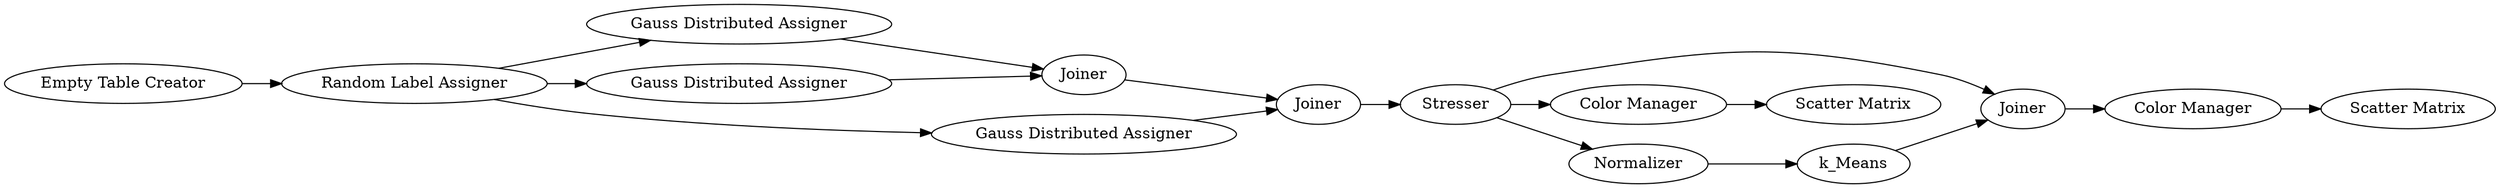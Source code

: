 digraph {
	13 -> 15
	6 -> 17
	18 -> 19
	20 -> 13
	1 -> 2
	4 -> 8
	15 -> 16
	7 -> 18
	2 -> 6
	3 -> 17
	2 -> 7
	19 -> 4
	10 -> 20
	17 -> 18
	2 -> 3
	19 -> 10
	19 -> 13
	16 [label="Scatter Matrix"]
	20 [label=k_Means]
	13 [label=Joiner]
	1 [label="Empty Table Creator"]
	7 [label="Gauss Distributed Assigner"]
	4 [label="Color Manager"]
	18 [label=Joiner]
	6 [label="Gauss Distributed Assigner"]
	8 [label="Scatter Matrix"]
	15 [label="Color Manager"]
	17 [label=Joiner]
	3 [label="Gauss Distributed Assigner"]
	2 [label="Random Label Assigner"]
	10 [label=Normalizer]
	19 [label=Stresser]
	rankdir=LR
}
